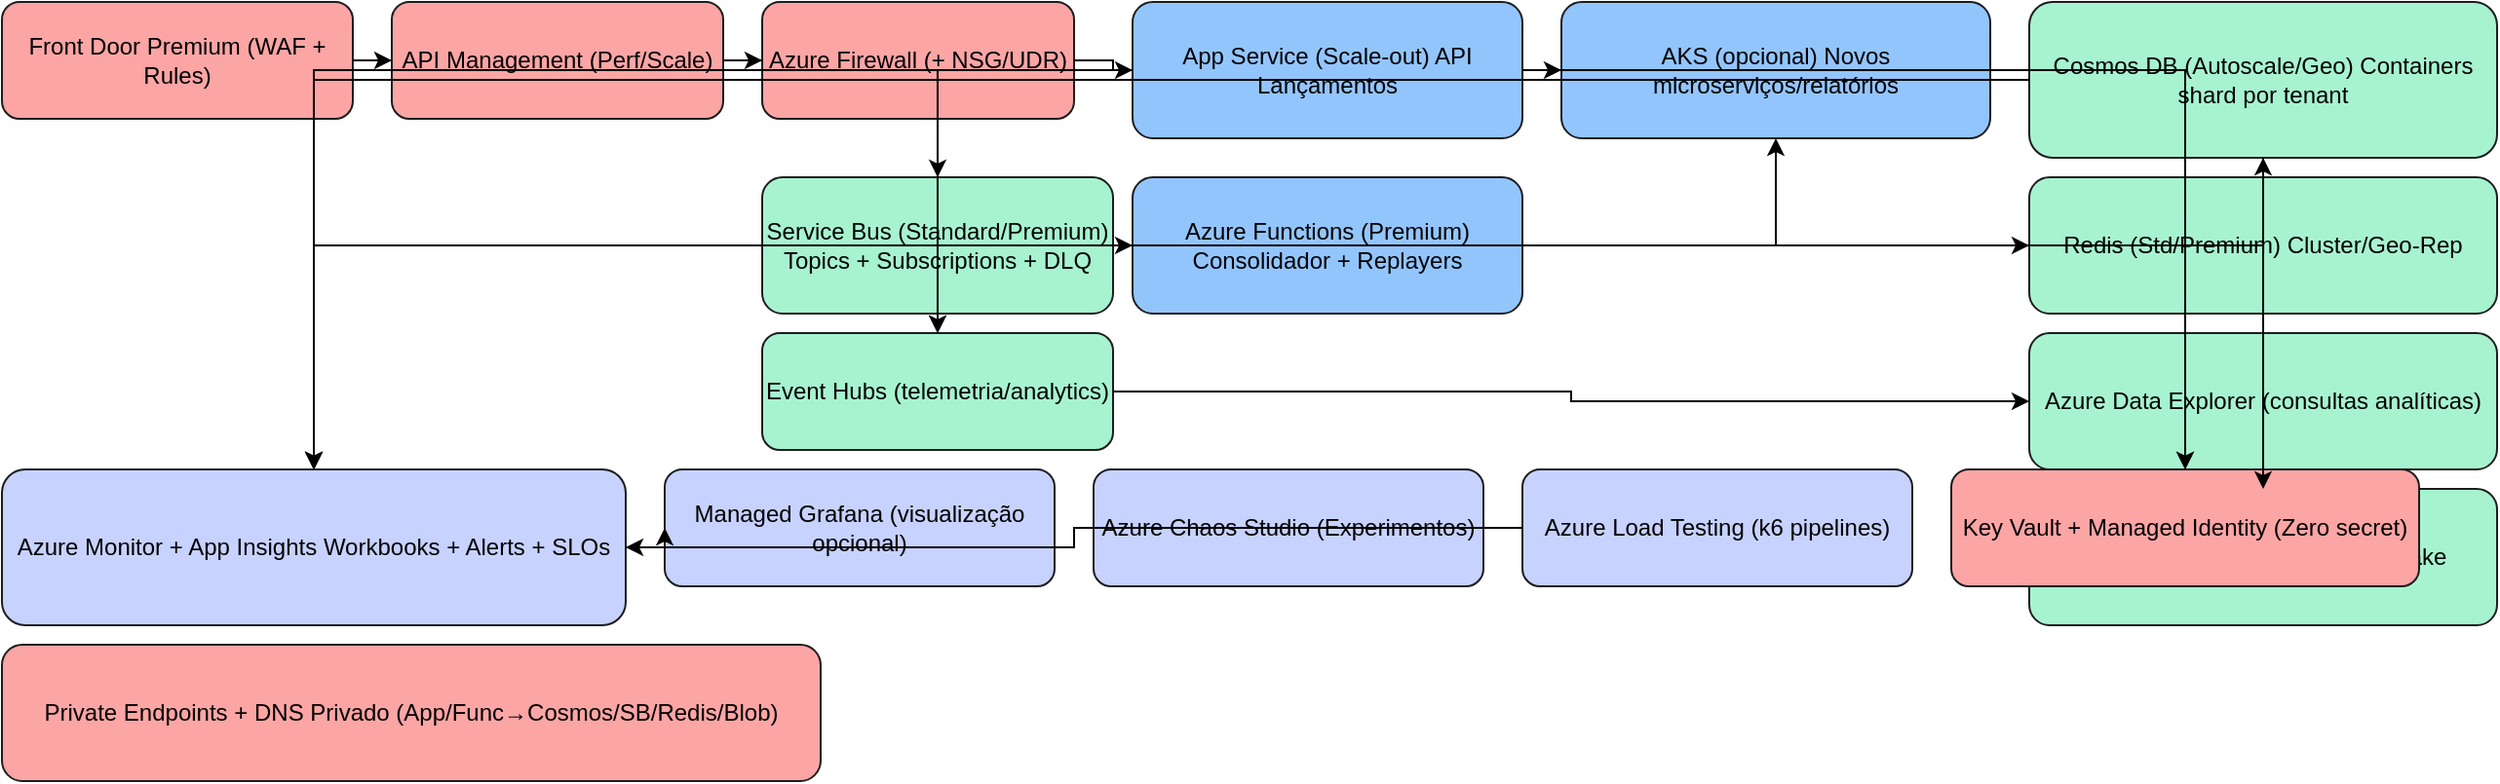<mxfile version="24.7.10">
  <diagram id="diag1" name="Technology — Scaled, Observability &amp; Resilience">
    <mxGraphModel>
      <root>
        <mxCell id="0"/>
        <mxCell id="1" parent="0"/>
      <mxCell id="fd2" value="Front Door Premium
(WAF + Rules)" style="rounded=1;whiteSpace=wrap;html=1;fillColor=#FCA5A5;strokeColor=#1C1C1E;fontSize=12;" parent="1" vertex="1">
        <mxGeometry x="20" y="20" width="180" height="60" as="geometry"/>
      </mxCell>
      <mxCell id="apim2" value="API Management
(Perf/Scale)" style="rounded=1;whiteSpace=wrap;html=1;fillColor=#FCA5A5;strokeColor=#1C1C1E;fontSize=12;" parent="1" vertex="1">
        <mxGeometry x="220" y="20" width="170" height="60" as="geometry"/>
      </mxCell>
      <mxCell id="afw" value="Azure Firewall
(+ NSG/UDR)" style="rounded=1;whiteSpace=wrap;html=1;fillColor=#FCA5A5;strokeColor=#1C1C1E;fontSize=12;" parent="1" vertex="1">
        <mxGeometry x="410" y="20" width="160" height="60" as="geometry"/>
      </mxCell>
      <mxCell id="api2" value="App Service (Scale-out)
API Lançamentos" style="rounded=1;whiteSpace=wrap;html=1;fillColor=#93C5FD;strokeColor=#1C1C1E;fontSize=12;" parent="1" vertex="1">
        <mxGeometry x="600" y="20" width="200" height="70" as="geometry"/>
      </mxCell>
      <mxCell id="func2" value="Azure Functions (Premium)
Consolidador + Replayers" style="rounded=1;whiteSpace=wrap;html=1;fillColor=#93C5FD;strokeColor=#1C1C1E;fontSize=12;" parent="1" vertex="1">
        <mxGeometry x="600" y="110" width="200" height="70" as="geometry"/>
      </mxCell>
      <mxCell id="aks" value="AKS (opcional)
Novos microserviços/relatórios" style="rounded=1;whiteSpace=wrap;html=1;fillColor=#93C5FD;strokeColor=#1C1C1E;fontSize=12;" parent="1" vertex="1">
        <mxGeometry x="820" y="20" width="220" height="70" as="geometry"/>
      </mxCell>
      <mxCell id="sb2" value="Service Bus (Standard/Premium)
Topics + Subscriptions + DLQ" style="rounded=1;whiteSpace=wrap;html=1;fillColor=#A7F3D0;strokeColor=#1C1C1E;fontSize=12;" parent="1" vertex="1">
        <mxGeometry x="410" y="110" width="180" height="70" as="geometry"/>
      </mxCell>
      <mxCell id="eh" value="Event Hubs (telemetria/analytics)" style="rounded=1;whiteSpace=wrap;html=1;fillColor=#A7F3D0;strokeColor=#1C1C1E;fontSize=12;" parent="1" vertex="1">
        <mxGeometry x="410" y="190" width="180" height="60" as="geometry"/>
      </mxCell>
      <mxCell id="cos2" value="Cosmos DB (Autoscale/Geo)
Containers shard por tenant" style="rounded=1;whiteSpace=wrap;html=1;fillColor=#A7F3D0;strokeColor=#1C1C1E;fontSize=12;" parent="1" vertex="1">
        <mxGeometry x="1060" y="20" width="240" height="80" as="geometry"/>
      </mxCell>
      <mxCell id="redis2" value="Redis (Std/Premium)
Cluster/Geo-Rep" style="rounded=1;whiteSpace=wrap;html=1;fillColor=#A7F3D0;strokeColor=#1C1C1E;fontSize=12;" parent="1" vertex="1">
        <mxGeometry x="1060" y="110" width="240" height="70" as="geometry"/>
      </mxCell>
      <mxCell id="adx" value="Azure Data Explorer
(consultas analíticas)" style="rounded=1;whiteSpace=wrap;html=1;fillColor=#A7F3D0;strokeColor=#1C1C1E;fontSize=12;" parent="1" vertex="1">
        <mxGeometry x="1060" y="190" width="240" height="70" as="geometry"/>
      </mxCell>
      <mxCell id="blob2" value="Blob (Hot/Cool)
Export + Data Lake" style="rounded=1;whiteSpace=wrap;html=1;fillColor=#A7F3D0;strokeColor=#1C1C1E;fontSize=12;" parent="1" vertex="1">
        <mxGeometry x="1060" y="270" width="240" height="70" as="geometry"/>
      </mxCell>
      <mxCell id="am" value="Azure Monitor + App Insights
Workbooks + Alerts + SLOs" style="rounded=1;whiteSpace=wrap;html=1;fillColor=#C7D2FE;strokeColor=#1C1C1E;fontSize=12;" parent="1" vertex="1">
        <mxGeometry x="20" y="260" width="320" height="80" as="geometry"/>
      </mxCell>
      <mxCell id="graf" value="Managed Grafana
(visualização opcional)" style="rounded=1;whiteSpace=wrap;html=1;fillColor=#C7D2FE;strokeColor=#1C1C1E;fontSize=12;" parent="1" vertex="1">
        <mxGeometry x="360" y="260" width="200" height="60" as="geometry"/>
      </mxCell>
      <mxCell id="chaos" value="Azure Chaos Studio
(Experimentos)" style="rounded=1;whiteSpace=wrap;html=1;fillColor=#C7D2FE;strokeColor=#1C1C1E;fontSize=12;" parent="1" vertex="1">
        <mxGeometry x="580" y="260" width="200" height="60" as="geometry"/>
      </mxCell>
      <mxCell id="alt" value="Azure Load Testing
(k6 pipelines)" style="rounded=1;whiteSpace=wrap;html=1;fillColor=#C7D2FE;strokeColor=#1C1C1E;fontSize=12;" parent="1" vertex="1">
        <mxGeometry x="800" y="260" width="200" height="60" as="geometry"/>
      </mxCell>
      <mxCell id="kv2" value="Key Vault + Managed Identity
(Zero secret)" style="rounded=1;whiteSpace=wrap;html=1;fillColor=#FCA5A5;strokeColor=#1C1C1E;fontSize=12;" parent="1" vertex="1">
        <mxGeometry x="1020" y="260" width="240" height="60" as="geometry"/>
      </mxCell>
      <mxCell id="peds" value="Private Endpoints + DNS Privado
(App/Func→Cosmos/SB/Redis/Blob)" style="rounded=1;whiteSpace=wrap;html=1;fillColor=#FCA5A5;strokeColor=#1C1C1E;fontSize=12;" parent="1" vertex="1">
        <mxGeometry x="20" y="350" width="420" height="70" as="geometry"/>
      </mxCell>
      <mxCell id="x1" style="edgeStyle=orthogonalEdgeStyle;rounded=0;orthogonalLoop=1;jettySize=auto;html=1;" parent="1" edge="1" source="fd2" target="apim2">
        <mxGeometry relative="1" as="geometry"/>
      </mxCell>
      <mxCell id="x2" style="edgeStyle=orthogonalEdgeStyle;rounded=0;orthogonalLoop=1;jettySize=auto;html=1;" parent="1" edge="1" source="apim2" target="afw">
        <mxGeometry relative="1" as="geometry"/>
      </mxCell>
      <mxCell id="x3" style="edgeStyle=orthogonalEdgeStyle;rounded=0;orthogonalLoop=1;jettySize=auto;html=1;" parent="1" edge="1" source="afw" target="api2">
        <mxGeometry relative="1" as="geometry"/>
      </mxCell>
      <mxCell id="x4" style="edgeStyle=orthogonalEdgeStyle;rounded=0;orthogonalLoop=1;jettySize=auto;html=1;" parent="1" edge="1" source="api2" target="sb2">
        <mxGeometry relative="1" as="geometry"/>
      </mxCell>
      <mxCell id="x5" style="edgeStyle=orthogonalEdgeStyle;rounded=0;orthogonalLoop=1;jettySize=auto;html=1;" parent="1" edge="1" source="sb2" target="func2">
        <mxGeometry relative="1" as="geometry"/>
      </mxCell>
      <mxCell id="x6" style="edgeStyle=orthogonalEdgeStyle;rounded=0;orthogonalLoop=1;jettySize=auto;html=1;" parent="1" edge="1" source="func2" target="cos2">
        <mxGeometry relative="1" as="geometry"/>
      </mxCell>
      <mxCell id="x7" style="edgeStyle=orthogonalEdgeStyle;rounded=0;orthogonalLoop=1;jettySize=auto;html=1;" parent="1" edge="1" source="func2" target="redis2">
        <mxGeometry relative="1" as="geometry"/>
      </mxCell>
      <mxCell id="x8" style="edgeStyle=orthogonalEdgeStyle;rounded=0;orthogonalLoop=1;jettySize=auto;html=1;" parent="1" edge="1" source="api2" target="kv2">
        <mxGeometry relative="1" as="geometry"/>
      </mxCell>
      <mxCell id="x9" style="edgeStyle=orthogonalEdgeStyle;rounded=0;orthogonalLoop=1;jettySize=auto;html=1;" parent="1" edge="1" source="func2" target="kv2">
        <mxGeometry relative="1" as="geometry"/>
      </mxCell>
      <mxCell id="x10" style="edgeStyle=orthogonalEdgeStyle;rounded=0;orthogonalLoop=1;jettySize=auto;html=1;" parent="1" edge="1" source="api2" target="am">
        <mxGeometry relative="1" as="geometry"/>
      </mxCell>
      <mxCell id="x11" style="edgeStyle=orthogonalEdgeStyle;rounded=0;orthogonalLoop=1;jettySize=auto;html=1;" parent="1" edge="1" source="func2" target="am">
        <mxGeometry relative="1" as="geometry"/>
      </mxCell>
      <mxCell id="x12" style="edgeStyle=orthogonalEdgeStyle;rounded=0;orthogonalLoop=1;jettySize=auto;html=1;" parent="1" edge="1" source="cos2" target="am">
        <mxGeometry relative="1" as="geometry"/>
      </mxCell>
      <mxCell id="x13" style="edgeStyle=orthogonalEdgeStyle;rounded=0;orthogonalLoop=1;jettySize=auto;html=1;" parent="1" edge="1" source="redis2" target="am">
        <mxGeometry relative="1" as="geometry"/>
      </mxCell>
      <mxCell id="x14" style="edgeStyle=orthogonalEdgeStyle;rounded=0;orthogonalLoop=1;jettySize=auto;html=1;" parent="1" edge="1" source="am" target="graf">
        <mxGeometry relative="1" as="geometry"/>
      </mxCell>
      <mxCell id="x15" style="edgeStyle=orthogonalEdgeStyle;rounded=0;orthogonalLoop=1;jettySize=auto;html=1;" parent="1" edge="1" source="alt" target="am">
        <mxGeometry relative="1" as="geometry"/>
      </mxCell>
      <mxCell id="x16" style="edgeStyle=orthogonalEdgeStyle;rounded=0;orthogonalLoop=1;jettySize=auto;html=1;" parent="1" edge="1" source="eh" target="adx">
        <mxGeometry relative="1" as="geometry"/>
      </mxCell>
      <mxCell id="x17" style="edgeStyle=orthogonalEdgeStyle;rounded=0;orthogonalLoop=1;jettySize=auto;html=1;" parent="1" edge="1" source="api2" target="eh">
        <mxGeometry relative="1" as="geometry"/>
      </mxCell>
      <mxCell id="x18" style="edgeStyle=orthogonalEdgeStyle;rounded=0;orthogonalLoop=1;jettySize=auto;html=1;" parent="1" edge="1" source="func2" target="eh">
        <mxGeometry relative="1" as="geometry"/>
      </mxCell>
      <mxCell id="x19" style="edgeStyle=orthogonalEdgeStyle;rounded=0;orthogonalLoop=1;jettySize=auto;html=1;" parent="1" edge="1" source="cos2" target="blob2">
        <mxGeometry relative="1" as="geometry"/>
      </mxCell>
      <mxCell id="x20" style="edgeStyle=orthogonalEdgeStyle;rounded=0;orthogonalLoop=1;jettySize=auto;html=1;" parent="1" edge="1" source="api2" target="aks">
        <mxGeometry relative="1" as="geometry"/>
      </mxCell>
      <mxCell id="x21" style="edgeStyle=orthogonalEdgeStyle;rounded=0;orthogonalLoop=1;jettySize=auto;html=1;" parent="1" edge="1" source="func2" target="aks">
        <mxGeometry relative="1" as="geometry"/>
      </mxCell>
      </root>
    </mxGraphModel>
  </diagram>
</mxfile>
